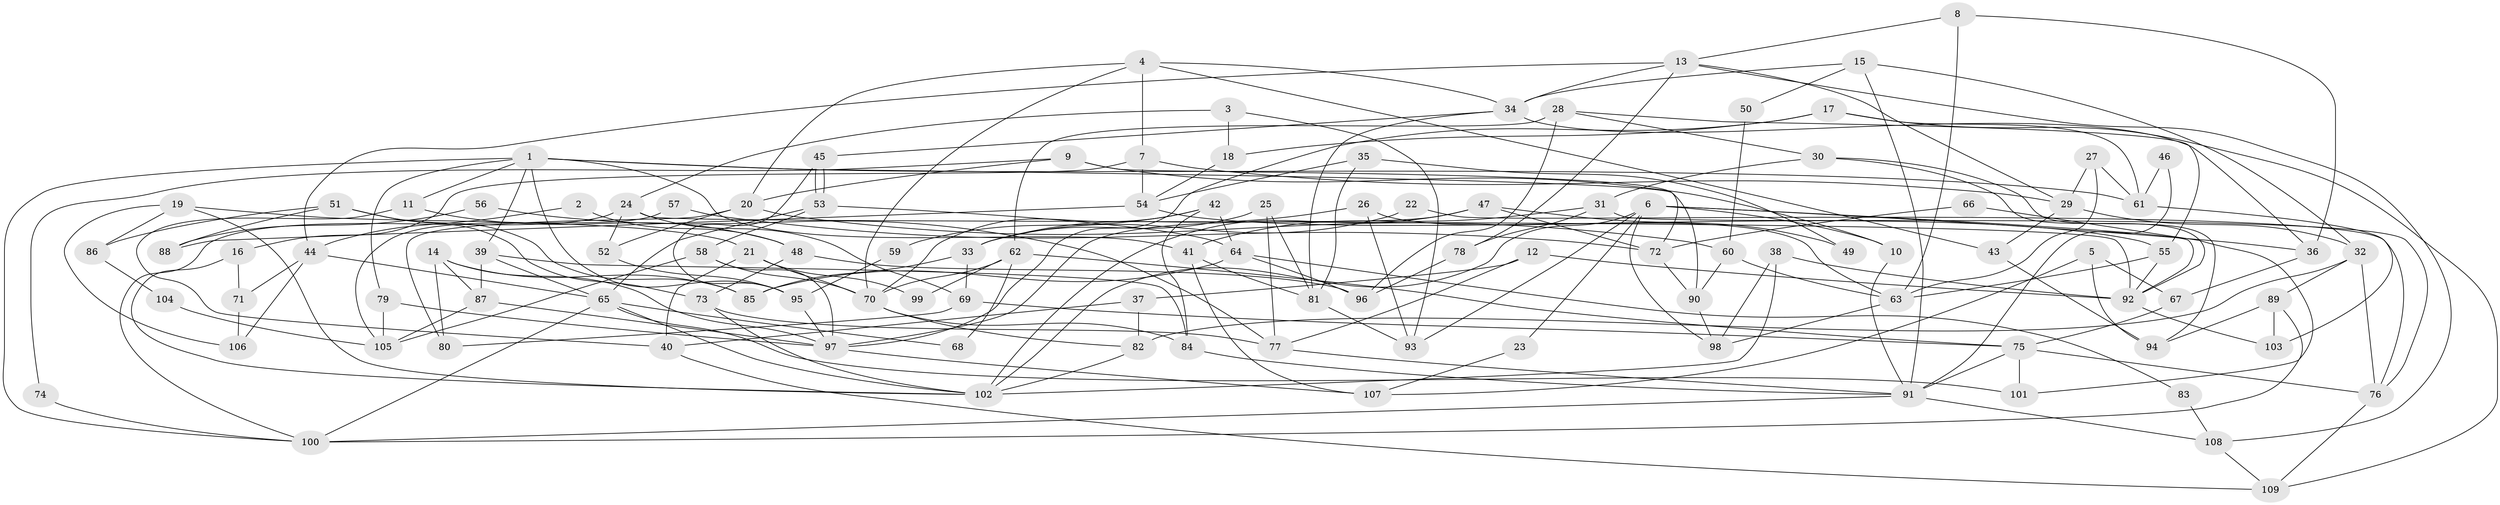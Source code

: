// Generated by graph-tools (version 1.1) at 2025/50/03/09/25 03:50:04]
// undirected, 109 vertices, 218 edges
graph export_dot {
graph [start="1"]
  node [color=gray90,style=filled];
  1;
  2;
  3;
  4;
  5;
  6;
  7;
  8;
  9;
  10;
  11;
  12;
  13;
  14;
  15;
  16;
  17;
  18;
  19;
  20;
  21;
  22;
  23;
  24;
  25;
  26;
  27;
  28;
  29;
  30;
  31;
  32;
  33;
  34;
  35;
  36;
  37;
  38;
  39;
  40;
  41;
  42;
  43;
  44;
  45;
  46;
  47;
  48;
  49;
  50;
  51;
  52;
  53;
  54;
  55;
  56;
  57;
  58;
  59;
  60;
  61;
  62;
  63;
  64;
  65;
  66;
  67;
  68;
  69;
  70;
  71;
  72;
  73;
  74;
  75;
  76;
  77;
  78;
  79;
  80;
  81;
  82;
  83;
  84;
  85;
  86;
  87;
  88;
  89;
  90;
  91;
  92;
  93;
  94;
  95;
  96;
  97;
  98;
  99;
  100;
  101;
  102;
  103;
  104;
  105;
  106;
  107;
  108;
  109;
  1 -- 79;
  1 -- 100;
  1 -- 11;
  1 -- 39;
  1 -- 41;
  1 -- 61;
  1 -- 90;
  1 -- 95;
  2 -- 48;
  2 -- 44;
  3 -- 18;
  3 -- 93;
  3 -- 24;
  4 -- 43;
  4 -- 34;
  4 -- 7;
  4 -- 20;
  4 -- 70;
  5 -- 107;
  5 -- 94;
  5 -- 67;
  6 -- 102;
  6 -- 92;
  6 -- 10;
  6 -- 23;
  6 -- 36;
  6 -- 93;
  6 -- 98;
  7 -- 29;
  7 -- 16;
  7 -- 54;
  8 -- 13;
  8 -- 63;
  8 -- 36;
  9 -- 20;
  9 -- 72;
  9 -- 10;
  9 -- 74;
  10 -- 91;
  11 -- 40;
  11 -- 48;
  12 -- 77;
  12 -- 92;
  12 -- 37;
  13 -- 44;
  13 -- 78;
  13 -- 29;
  13 -- 34;
  13 -- 108;
  14 -- 97;
  14 -- 87;
  14 -- 80;
  14 -- 85;
  15 -- 91;
  15 -- 34;
  15 -- 32;
  15 -- 50;
  16 -- 102;
  16 -- 71;
  17 -- 97;
  17 -- 109;
  17 -- 18;
  17 -- 61;
  18 -- 54;
  19 -- 21;
  19 -- 102;
  19 -- 86;
  19 -- 106;
  20 -- 80;
  20 -- 52;
  20 -- 60;
  21 -- 70;
  21 -- 40;
  21 -- 99;
  22 -- 33;
  22 -- 76;
  23 -- 107;
  24 -- 52;
  24 -- 69;
  24 -- 92;
  24 -- 100;
  25 -- 81;
  25 -- 77;
  25 -- 33;
  26 -- 33;
  26 -- 63;
  26 -- 93;
  27 -- 63;
  27 -- 61;
  27 -- 29;
  28 -- 55;
  28 -- 30;
  28 -- 62;
  28 -- 96;
  29 -- 32;
  29 -- 43;
  30 -- 31;
  30 -- 92;
  30 -- 94;
  31 -- 41;
  31 -- 76;
  31 -- 78;
  32 -- 76;
  32 -- 82;
  32 -- 89;
  33 -- 69;
  33 -- 85;
  34 -- 36;
  34 -- 45;
  34 -- 81;
  35 -- 54;
  35 -- 81;
  35 -- 49;
  36 -- 67;
  37 -- 82;
  37 -- 40;
  38 -- 102;
  38 -- 92;
  38 -- 98;
  39 -- 84;
  39 -- 65;
  39 -- 87;
  40 -- 109;
  41 -- 81;
  41 -- 107;
  42 -- 70;
  42 -- 64;
  42 -- 59;
  42 -- 84;
  43 -- 94;
  44 -- 65;
  44 -- 106;
  44 -- 71;
  45 -- 53;
  45 -- 53;
  45 -- 95;
  46 -- 91;
  46 -- 61;
  47 -- 102;
  47 -- 97;
  47 -- 49;
  47 -- 72;
  48 -- 96;
  48 -- 73;
  50 -- 60;
  51 -- 73;
  51 -- 85;
  51 -- 86;
  51 -- 88;
  52 -- 95;
  53 -- 65;
  53 -- 58;
  53 -- 64;
  54 -- 55;
  54 -- 88;
  55 -- 92;
  55 -- 63;
  56 -- 77;
  56 -- 88;
  57 -- 105;
  57 -- 72;
  58 -- 70;
  58 -- 97;
  58 -- 105;
  59 -- 95;
  60 -- 90;
  60 -- 63;
  61 -- 103;
  62 -- 75;
  62 -- 68;
  62 -- 70;
  62 -- 99;
  63 -- 98;
  64 -- 85;
  64 -- 83;
  64 -- 96;
  65 -- 100;
  65 -- 68;
  65 -- 101;
  65 -- 102;
  66 -- 72;
  66 -- 101;
  67 -- 75;
  69 -- 75;
  69 -- 80;
  70 -- 82;
  70 -- 84;
  71 -- 106;
  72 -- 90;
  73 -- 102;
  73 -- 77;
  74 -- 100;
  75 -- 91;
  75 -- 76;
  75 -- 101;
  76 -- 109;
  77 -- 91;
  78 -- 96;
  79 -- 105;
  79 -- 97;
  81 -- 93;
  82 -- 102;
  83 -- 108;
  84 -- 91;
  86 -- 104;
  87 -- 97;
  87 -- 105;
  89 -- 100;
  89 -- 94;
  89 -- 103;
  90 -- 98;
  91 -- 100;
  91 -- 108;
  92 -- 103;
  95 -- 97;
  97 -- 107;
  104 -- 105;
  108 -- 109;
}

